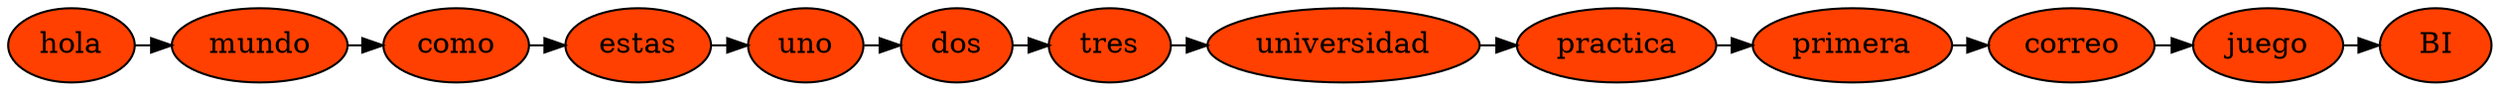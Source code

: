 digraph B{
nodo1259904136 -> nodo377402961
{rank = same; nodo1259904136 nodo377402961}
nodo1259904136[label="hola",style=filled, fillcolor="#FF4000"]
nodo377402961 -> nodo255638249
{rank = same; nodo377402961 nodo255638249}
nodo377402961[label="mundo",style=filled, fillcolor="#FF4000"]
nodo255638249 -> nodo1378515402
{rank = same; nodo255638249 nodo1378515402}
nodo255638249[label="como",style=filled, fillcolor="#FF4000"]
nodo1378515402 -> nodo1574519771
{rank = same; nodo1378515402 nodo1574519771}
nodo1378515402[label="estas",style=filled, fillcolor="#FF4000"]
nodo1574519771 -> nodo1056352783
{rank = same; nodo1574519771 nodo1056352783}
nodo1574519771[label="uno",style=filled, fillcolor="#FF4000"]
nodo1056352783 -> nodo1425519818
{rank = same; nodo1056352783 nodo1425519818}
nodo1056352783[label="dos",style=filled, fillcolor="#FF4000"]
nodo1425519818 -> nodo1435657143
{rank = same; nodo1425519818 nodo1435657143}
nodo1425519818[label="tres",style=filled, fillcolor="#FF4000"]
nodo1435657143 -> nodo1111635269
{rank = same; nodo1435657143 nodo1111635269}
nodo1435657143[label="universidad",style=filled, fillcolor="#FF4000"]
nodo1111635269 -> nodo1232030160
{rank = same; nodo1111635269 nodo1232030160}
nodo1111635269[label="practica",style=filled, fillcolor="#FF4000"]
nodo1232030160 -> nodo542631379
{rank = same; nodo1232030160 nodo542631379}
nodo1232030160[label="primera",style=filled, fillcolor="#FF4000"]
nodo542631379 -> nodo1713284533
{rank = same; nodo542631379 nodo1713284533}
nodo542631379[label="correo",style=filled, fillcolor="#FF4000"]
nodo1713284533 -> nodo1938800086
{rank = same; nodo1713284533 nodo1938800086}
nodo1713284533[label="juego",style=filled, fillcolor="#FF4000"]
nodo1938800086[label="BI",style=filled, fillcolor="#FF4000"]
}
